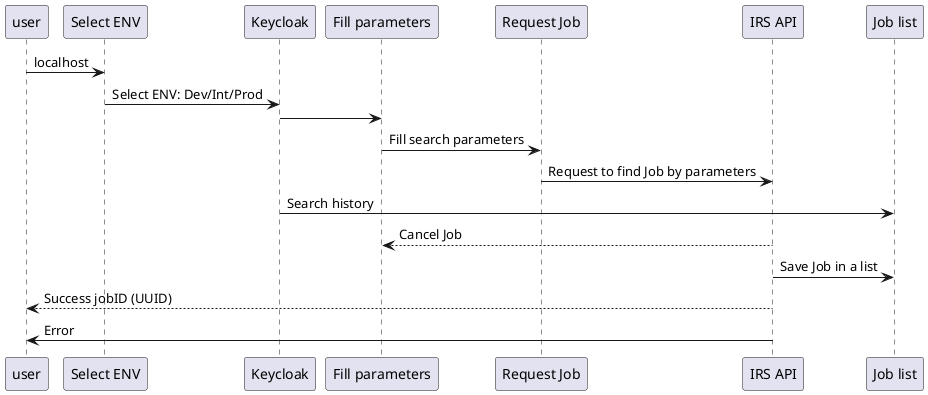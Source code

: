 @startuml

user -> "Select ENV": localhost
"Select ENV" -> "Keycloak": Select ENV: Dev/Int/Prod
"Keycloak" -> "Fill parameters"
"Fill parameters" -> "Request Job": Fill search parameters
"Request Job" -> "IRS API": Request to find Job by parameters

"Keycloak" -> "Job list": Search history

"IRS API" --> "Fill parameters": Cancel Job
"IRS API" -> "Job list": Save Job in a list
"IRS API" --> user: Success jobID (UUID)
"IRS API" -> user: Error

@enduml